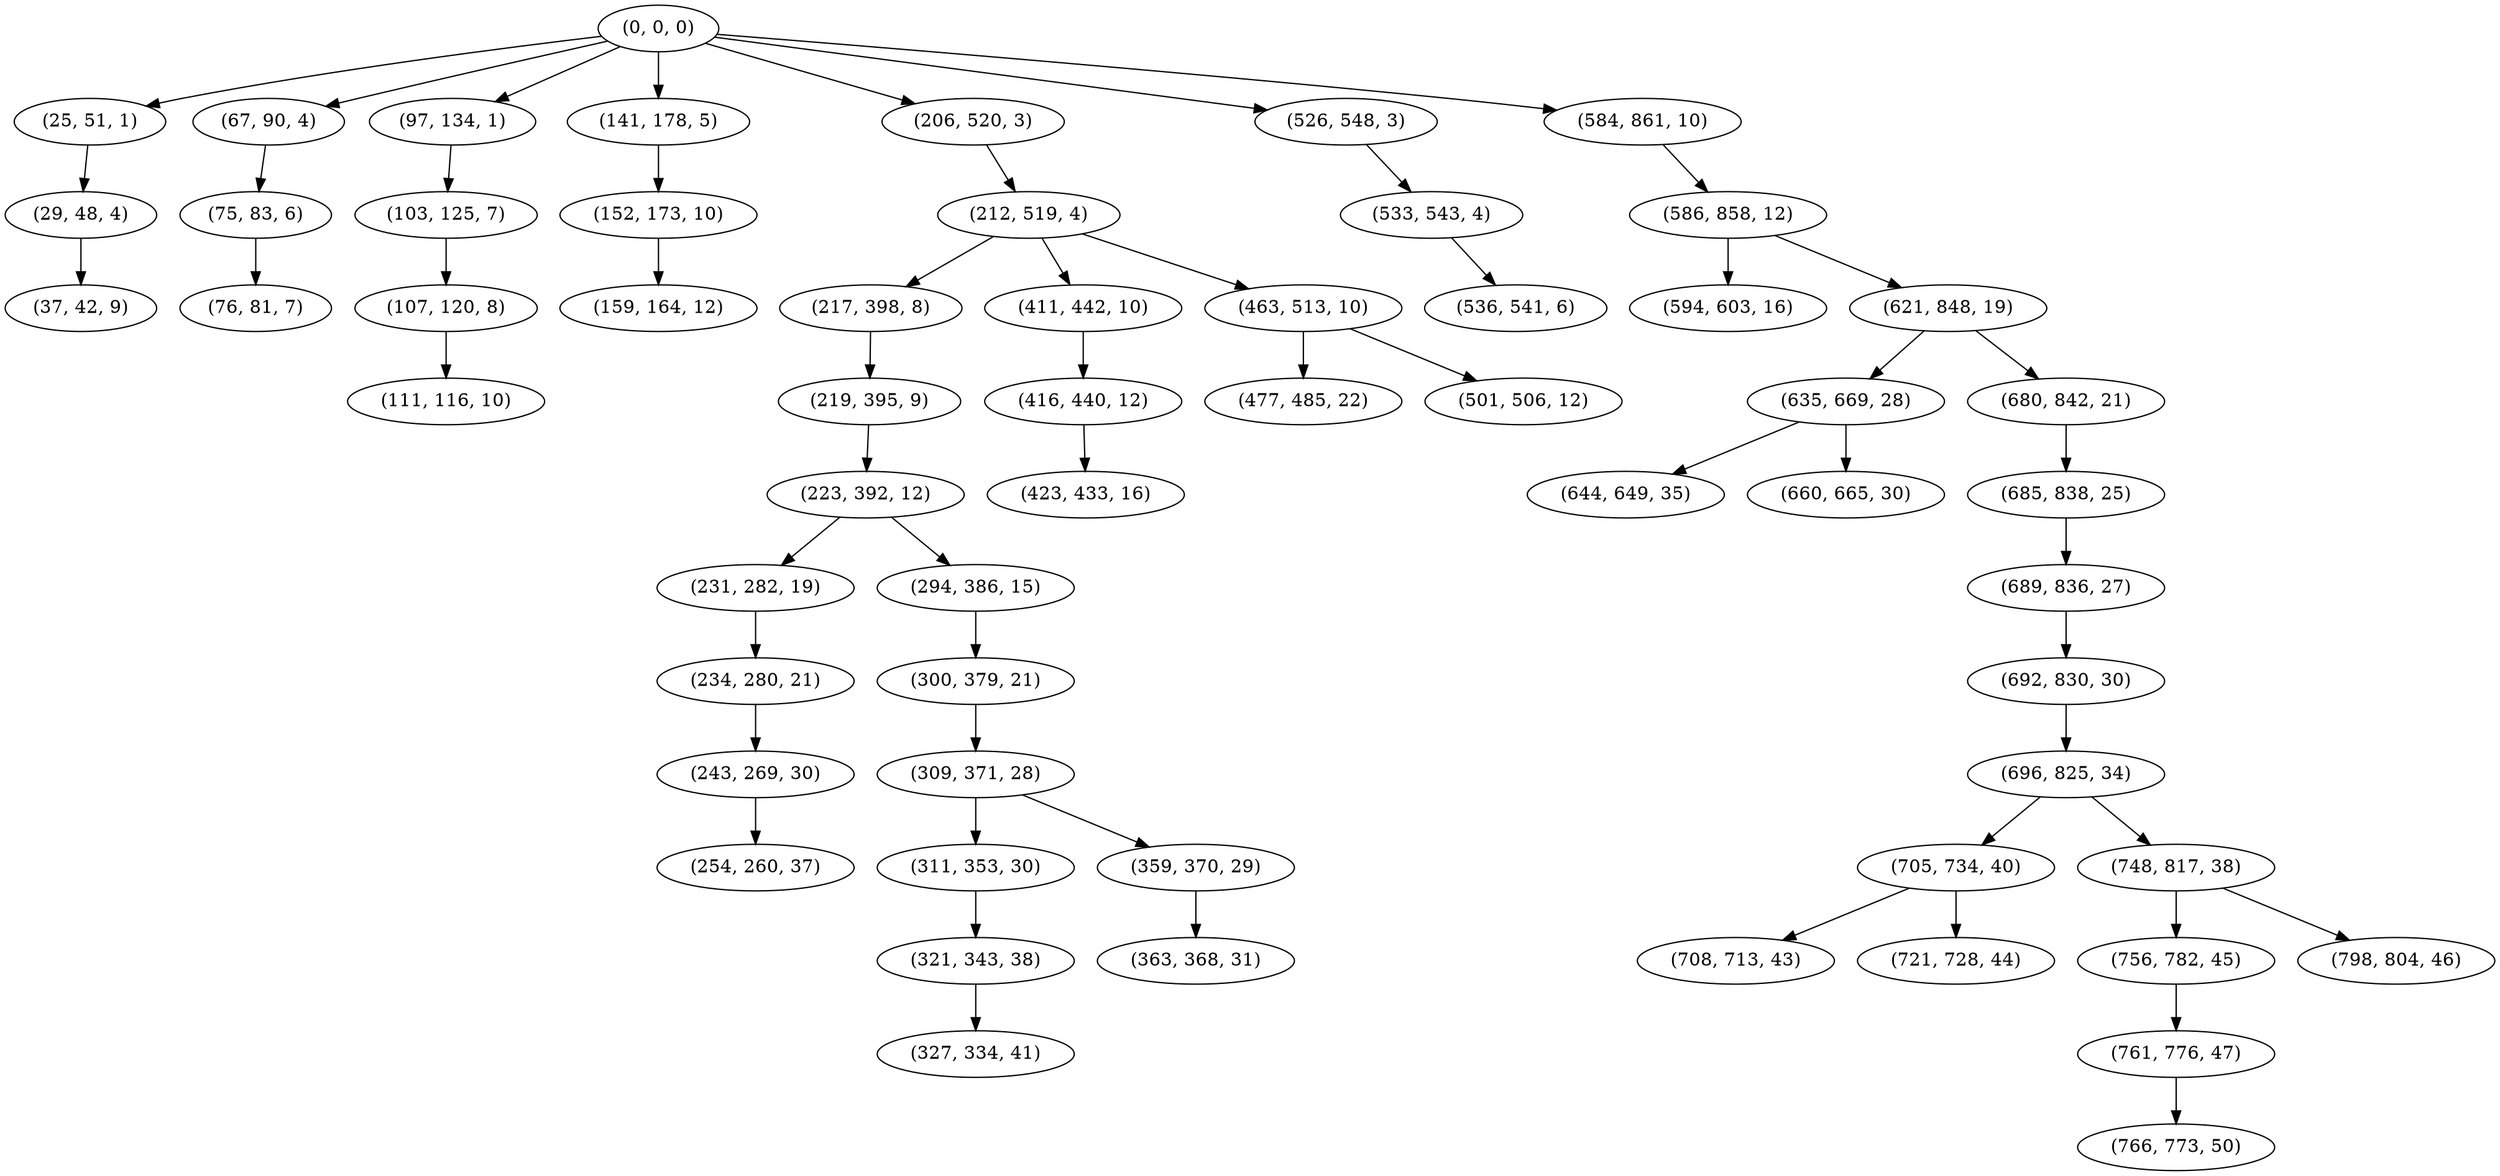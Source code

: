 digraph tree {
    "(0, 0, 0)";
    "(25, 51, 1)";
    "(29, 48, 4)";
    "(37, 42, 9)";
    "(67, 90, 4)";
    "(75, 83, 6)";
    "(76, 81, 7)";
    "(97, 134, 1)";
    "(103, 125, 7)";
    "(107, 120, 8)";
    "(111, 116, 10)";
    "(141, 178, 5)";
    "(152, 173, 10)";
    "(159, 164, 12)";
    "(206, 520, 3)";
    "(212, 519, 4)";
    "(217, 398, 8)";
    "(219, 395, 9)";
    "(223, 392, 12)";
    "(231, 282, 19)";
    "(234, 280, 21)";
    "(243, 269, 30)";
    "(254, 260, 37)";
    "(294, 386, 15)";
    "(300, 379, 21)";
    "(309, 371, 28)";
    "(311, 353, 30)";
    "(321, 343, 38)";
    "(327, 334, 41)";
    "(359, 370, 29)";
    "(363, 368, 31)";
    "(411, 442, 10)";
    "(416, 440, 12)";
    "(423, 433, 16)";
    "(463, 513, 10)";
    "(477, 485, 22)";
    "(501, 506, 12)";
    "(526, 548, 3)";
    "(533, 543, 4)";
    "(536, 541, 6)";
    "(584, 861, 10)";
    "(586, 858, 12)";
    "(594, 603, 16)";
    "(621, 848, 19)";
    "(635, 669, 28)";
    "(644, 649, 35)";
    "(660, 665, 30)";
    "(680, 842, 21)";
    "(685, 838, 25)";
    "(689, 836, 27)";
    "(692, 830, 30)";
    "(696, 825, 34)";
    "(705, 734, 40)";
    "(708, 713, 43)";
    "(721, 728, 44)";
    "(748, 817, 38)";
    "(756, 782, 45)";
    "(761, 776, 47)";
    "(766, 773, 50)";
    "(798, 804, 46)";
    "(0, 0, 0)" -> "(25, 51, 1)";
    "(0, 0, 0)" -> "(67, 90, 4)";
    "(0, 0, 0)" -> "(97, 134, 1)";
    "(0, 0, 0)" -> "(141, 178, 5)";
    "(0, 0, 0)" -> "(206, 520, 3)";
    "(0, 0, 0)" -> "(526, 548, 3)";
    "(0, 0, 0)" -> "(584, 861, 10)";
    "(25, 51, 1)" -> "(29, 48, 4)";
    "(29, 48, 4)" -> "(37, 42, 9)";
    "(67, 90, 4)" -> "(75, 83, 6)";
    "(75, 83, 6)" -> "(76, 81, 7)";
    "(97, 134, 1)" -> "(103, 125, 7)";
    "(103, 125, 7)" -> "(107, 120, 8)";
    "(107, 120, 8)" -> "(111, 116, 10)";
    "(141, 178, 5)" -> "(152, 173, 10)";
    "(152, 173, 10)" -> "(159, 164, 12)";
    "(206, 520, 3)" -> "(212, 519, 4)";
    "(212, 519, 4)" -> "(217, 398, 8)";
    "(212, 519, 4)" -> "(411, 442, 10)";
    "(212, 519, 4)" -> "(463, 513, 10)";
    "(217, 398, 8)" -> "(219, 395, 9)";
    "(219, 395, 9)" -> "(223, 392, 12)";
    "(223, 392, 12)" -> "(231, 282, 19)";
    "(223, 392, 12)" -> "(294, 386, 15)";
    "(231, 282, 19)" -> "(234, 280, 21)";
    "(234, 280, 21)" -> "(243, 269, 30)";
    "(243, 269, 30)" -> "(254, 260, 37)";
    "(294, 386, 15)" -> "(300, 379, 21)";
    "(300, 379, 21)" -> "(309, 371, 28)";
    "(309, 371, 28)" -> "(311, 353, 30)";
    "(309, 371, 28)" -> "(359, 370, 29)";
    "(311, 353, 30)" -> "(321, 343, 38)";
    "(321, 343, 38)" -> "(327, 334, 41)";
    "(359, 370, 29)" -> "(363, 368, 31)";
    "(411, 442, 10)" -> "(416, 440, 12)";
    "(416, 440, 12)" -> "(423, 433, 16)";
    "(463, 513, 10)" -> "(477, 485, 22)";
    "(463, 513, 10)" -> "(501, 506, 12)";
    "(526, 548, 3)" -> "(533, 543, 4)";
    "(533, 543, 4)" -> "(536, 541, 6)";
    "(584, 861, 10)" -> "(586, 858, 12)";
    "(586, 858, 12)" -> "(594, 603, 16)";
    "(586, 858, 12)" -> "(621, 848, 19)";
    "(621, 848, 19)" -> "(635, 669, 28)";
    "(621, 848, 19)" -> "(680, 842, 21)";
    "(635, 669, 28)" -> "(644, 649, 35)";
    "(635, 669, 28)" -> "(660, 665, 30)";
    "(680, 842, 21)" -> "(685, 838, 25)";
    "(685, 838, 25)" -> "(689, 836, 27)";
    "(689, 836, 27)" -> "(692, 830, 30)";
    "(692, 830, 30)" -> "(696, 825, 34)";
    "(696, 825, 34)" -> "(705, 734, 40)";
    "(696, 825, 34)" -> "(748, 817, 38)";
    "(705, 734, 40)" -> "(708, 713, 43)";
    "(705, 734, 40)" -> "(721, 728, 44)";
    "(748, 817, 38)" -> "(756, 782, 45)";
    "(748, 817, 38)" -> "(798, 804, 46)";
    "(756, 782, 45)" -> "(761, 776, 47)";
    "(761, 776, 47)" -> "(766, 773, 50)";
}
